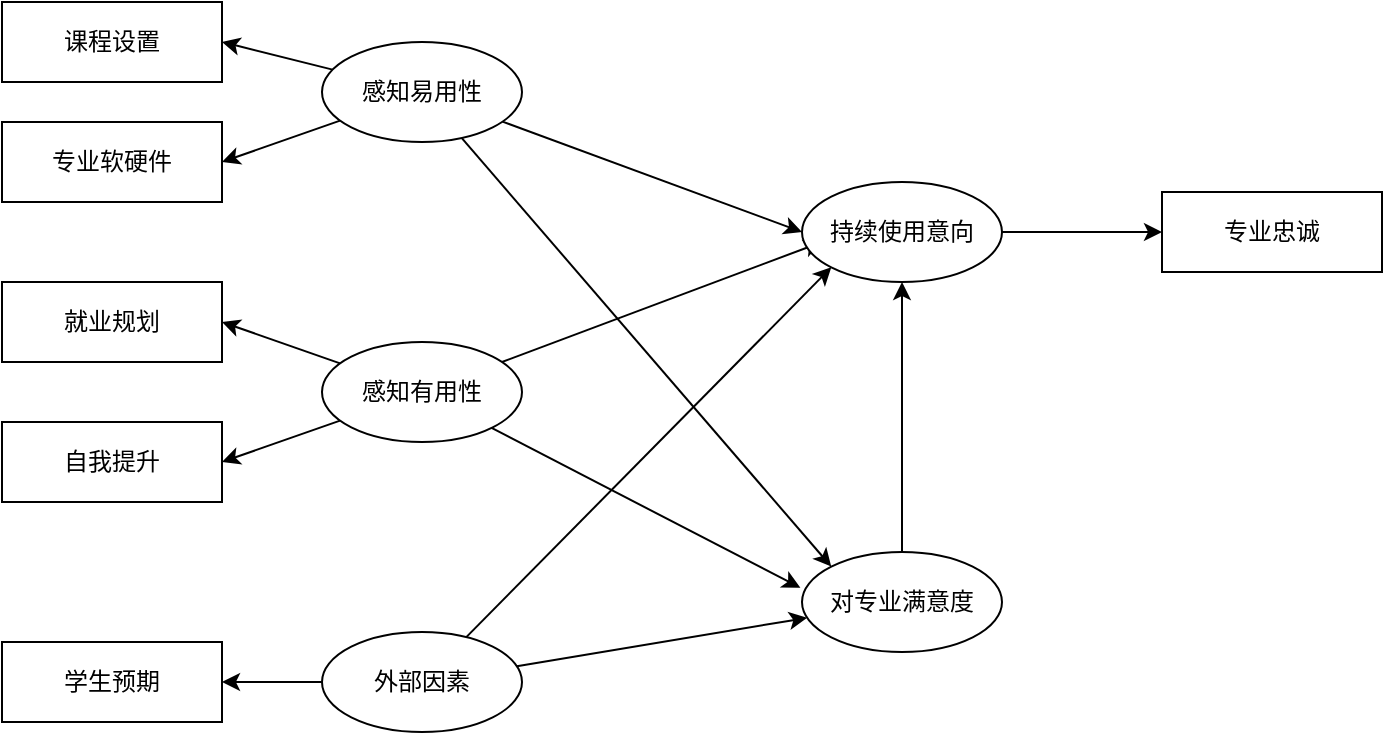<mxfile version="20.0.4" type="github">
  <diagram id="vBt3sn6HJDN9qLxEhTRC" name="Page-1">
    <mxGraphModel dx="953" dy="525" grid="1" gridSize="10" guides="1" tooltips="1" connect="1" arrows="1" fold="1" page="1" pageScale="1" pageWidth="827" pageHeight="1169" math="0" shadow="0">
      <root>
        <mxCell id="0" />
        <mxCell id="1" parent="0" />
        <mxCell id="_vG7Ji0lIlUruIlp_eEh-1" style="rounded=0;orthogonalLoop=1;jettySize=auto;html=1;entryX=0;entryY=0.5;entryDx=0;entryDy=0;" edge="1" parent="1" source="4FVPEQLWdU8eQu1aVHbL-1" target="4FVPEQLWdU8eQu1aVHbL-15">
          <mxGeometry relative="1" as="geometry" />
        </mxCell>
        <mxCell id="_vG7Ji0lIlUruIlp_eEh-2" style="edgeStyle=none;rounded=0;orthogonalLoop=1;jettySize=auto;html=1;entryX=0;entryY=0;entryDx=0;entryDy=0;" edge="1" parent="1" source="4FVPEQLWdU8eQu1aVHbL-1" target="4FVPEQLWdU8eQu1aVHbL-5">
          <mxGeometry relative="1" as="geometry" />
        </mxCell>
        <mxCell id="_vG7Ji0lIlUruIlp_eEh-8" style="edgeStyle=none;rounded=0;orthogonalLoop=1;jettySize=auto;html=1;entryX=1;entryY=0.5;entryDx=0;entryDy=0;" edge="1" parent="1" source="4FVPEQLWdU8eQu1aVHbL-1" target="4FVPEQLWdU8eQu1aVHbL-7">
          <mxGeometry relative="1" as="geometry" />
        </mxCell>
        <mxCell id="_vG7Ji0lIlUruIlp_eEh-9" style="edgeStyle=none;rounded=0;orthogonalLoop=1;jettySize=auto;html=1;entryX=1;entryY=0.5;entryDx=0;entryDy=0;" edge="1" parent="1" source="4FVPEQLWdU8eQu1aVHbL-1" target="4FVPEQLWdU8eQu1aVHbL-10">
          <mxGeometry relative="1" as="geometry" />
        </mxCell>
        <mxCell id="4FVPEQLWdU8eQu1aVHbL-1" value="感知易用性" style="ellipse;whiteSpace=wrap;html=1;" parent="1" vertex="1">
          <mxGeometry x="380" y="450" width="100" height="50" as="geometry" />
        </mxCell>
        <mxCell id="_vG7Ji0lIlUruIlp_eEh-3" style="edgeStyle=none;rounded=0;orthogonalLoop=1;jettySize=auto;html=1;entryX=0.1;entryY=0.6;entryDx=0;entryDy=0;entryPerimeter=0;" edge="1" parent="1" source="4FVPEQLWdU8eQu1aVHbL-3" target="4FVPEQLWdU8eQu1aVHbL-15">
          <mxGeometry relative="1" as="geometry" />
        </mxCell>
        <mxCell id="_vG7Ji0lIlUruIlp_eEh-5" style="edgeStyle=none;rounded=0;orthogonalLoop=1;jettySize=auto;html=1;entryX=-0.008;entryY=0.358;entryDx=0;entryDy=0;entryPerimeter=0;" edge="1" parent="1" source="4FVPEQLWdU8eQu1aVHbL-3" target="4FVPEQLWdU8eQu1aVHbL-5">
          <mxGeometry relative="1" as="geometry" />
        </mxCell>
        <mxCell id="_vG7Ji0lIlUruIlp_eEh-11" style="edgeStyle=none;rounded=0;orthogonalLoop=1;jettySize=auto;html=1;entryX=1;entryY=0.5;entryDx=0;entryDy=0;" edge="1" parent="1" source="4FVPEQLWdU8eQu1aVHbL-3" target="4FVPEQLWdU8eQu1aVHbL-6">
          <mxGeometry relative="1" as="geometry" />
        </mxCell>
        <mxCell id="_vG7Ji0lIlUruIlp_eEh-12" style="edgeStyle=none;rounded=0;orthogonalLoop=1;jettySize=auto;html=1;entryX=1;entryY=0.5;entryDx=0;entryDy=0;" edge="1" parent="1" source="4FVPEQLWdU8eQu1aVHbL-3" target="4FVPEQLWdU8eQu1aVHbL-12">
          <mxGeometry relative="1" as="geometry" />
        </mxCell>
        <mxCell id="4FVPEQLWdU8eQu1aVHbL-3" value="感知有用性" style="ellipse;whiteSpace=wrap;html=1;" parent="1" vertex="1">
          <mxGeometry x="380" y="600" width="100" height="50" as="geometry" />
        </mxCell>
        <mxCell id="_vG7Ji0lIlUruIlp_eEh-4" style="edgeStyle=none;rounded=0;orthogonalLoop=1;jettySize=auto;html=1;entryX=0;entryY=1;entryDx=0;entryDy=0;" edge="1" parent="1" source="4FVPEQLWdU8eQu1aVHbL-4" target="4FVPEQLWdU8eQu1aVHbL-15">
          <mxGeometry relative="1" as="geometry" />
        </mxCell>
        <mxCell id="_vG7Ji0lIlUruIlp_eEh-6" style="edgeStyle=none;rounded=0;orthogonalLoop=1;jettySize=auto;html=1;" edge="1" parent="1" source="4FVPEQLWdU8eQu1aVHbL-4" target="4FVPEQLWdU8eQu1aVHbL-5">
          <mxGeometry relative="1" as="geometry" />
        </mxCell>
        <mxCell id="_vG7Ji0lIlUruIlp_eEh-16" style="edgeStyle=none;rounded=0;orthogonalLoop=1;jettySize=auto;html=1;entryX=1;entryY=0.5;entryDx=0;entryDy=0;" edge="1" parent="1" source="4FVPEQLWdU8eQu1aVHbL-4" target="4FVPEQLWdU8eQu1aVHbL-13">
          <mxGeometry relative="1" as="geometry" />
        </mxCell>
        <mxCell id="4FVPEQLWdU8eQu1aVHbL-4" value="外部因素" style="ellipse;whiteSpace=wrap;html=1;" parent="1" vertex="1">
          <mxGeometry x="380" y="745" width="100" height="50" as="geometry" />
        </mxCell>
        <mxCell id="_vG7Ji0lIlUruIlp_eEh-7" style="edgeStyle=none;rounded=0;orthogonalLoop=1;jettySize=auto;html=1;" edge="1" parent="1" source="4FVPEQLWdU8eQu1aVHbL-5" target="4FVPEQLWdU8eQu1aVHbL-15">
          <mxGeometry relative="1" as="geometry" />
        </mxCell>
        <mxCell id="4FVPEQLWdU8eQu1aVHbL-5" value="对专业满意度" style="ellipse;whiteSpace=wrap;html=1;" parent="1" vertex="1">
          <mxGeometry x="620" y="705" width="100" height="50" as="geometry" />
        </mxCell>
        <mxCell id="4FVPEQLWdU8eQu1aVHbL-6" value="就业规划" style="rounded=0;whiteSpace=wrap;html=1;" parent="1" vertex="1">
          <mxGeometry x="220" y="570" width="110" height="40" as="geometry" />
        </mxCell>
        <mxCell id="4FVPEQLWdU8eQu1aVHbL-7" value="课程设置" style="rounded=0;whiteSpace=wrap;html=1;" parent="1" vertex="1">
          <mxGeometry x="220" y="430" width="110" height="40" as="geometry" />
        </mxCell>
        <mxCell id="4FVPEQLWdU8eQu1aVHbL-10" value="专业软硬件" style="rounded=0;whiteSpace=wrap;html=1;" parent="1" vertex="1">
          <mxGeometry x="220" y="490" width="110" height="40" as="geometry" />
        </mxCell>
        <mxCell id="4FVPEQLWdU8eQu1aVHbL-12" value="自我提升" style="rounded=0;whiteSpace=wrap;html=1;" parent="1" vertex="1">
          <mxGeometry x="220" y="640" width="110" height="40" as="geometry" />
        </mxCell>
        <mxCell id="4FVPEQLWdU8eQu1aVHbL-13" value="学生预期" style="rounded=0;whiteSpace=wrap;html=1;" parent="1" vertex="1">
          <mxGeometry x="220" y="750" width="110" height="40" as="geometry" />
        </mxCell>
        <mxCell id="_vG7Ji0lIlUruIlp_eEh-15" style="edgeStyle=none;rounded=0;orthogonalLoop=1;jettySize=auto;html=1;entryX=0;entryY=0.5;entryDx=0;entryDy=0;" edge="1" parent="1" source="4FVPEQLWdU8eQu1aVHbL-15" target="_vG7Ji0lIlUruIlp_eEh-13">
          <mxGeometry relative="1" as="geometry" />
        </mxCell>
        <mxCell id="4FVPEQLWdU8eQu1aVHbL-15" value="持续使用意向" style="ellipse;whiteSpace=wrap;html=1;" parent="1" vertex="1">
          <mxGeometry x="620" y="520" width="100" height="50" as="geometry" />
        </mxCell>
        <mxCell id="_vG7Ji0lIlUruIlp_eEh-13" value="专业忠诚" style="rounded=0;whiteSpace=wrap;html=1;" vertex="1" parent="1">
          <mxGeometry x="800" y="525" width="110" height="40" as="geometry" />
        </mxCell>
      </root>
    </mxGraphModel>
  </diagram>
</mxfile>
